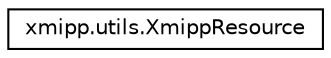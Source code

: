 digraph "Graphical Class Hierarchy"
{
  edge [fontname="Helvetica",fontsize="10",labelfontname="Helvetica",labelfontsize="10"];
  node [fontname="Helvetica",fontsize="10",shape=record];
  rankdir="LR";
  Node0 [label="xmipp.utils.XmippResource",height=0.2,width=0.4,color="black", fillcolor="white", style="filled",URL="$classxmipp_1_1utils_1_1XmippResource.html"];
}
